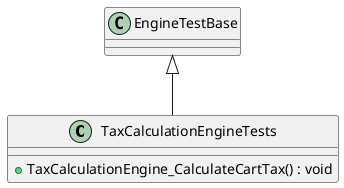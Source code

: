 @startuml
class TaxCalculationEngineTests {
    + TaxCalculationEngine_CalculateCartTax() : void
}
EngineTestBase <|-- TaxCalculationEngineTests
@enduml
